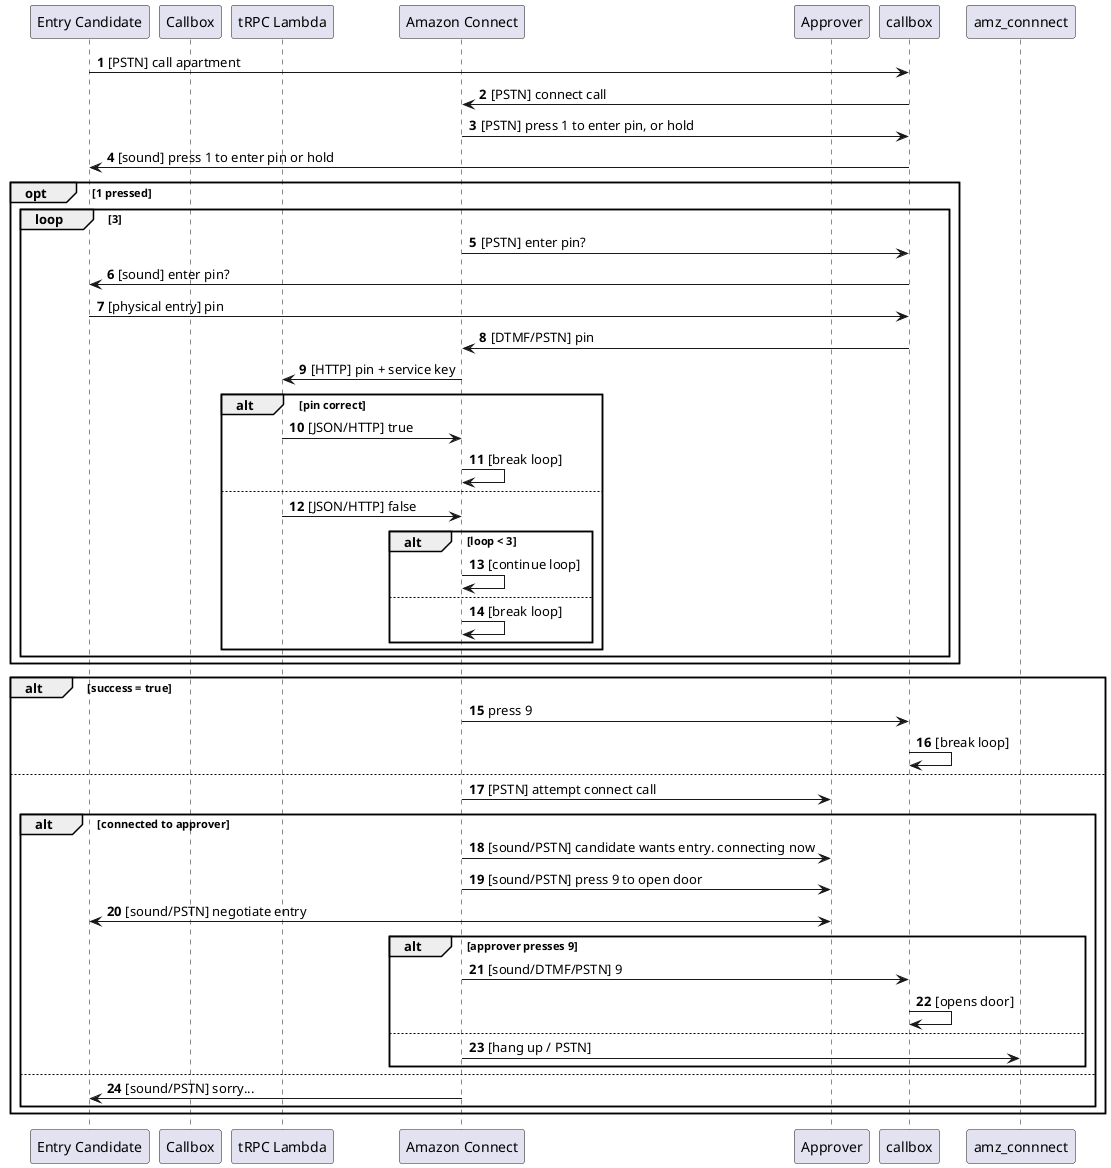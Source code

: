 @startuml Entryway Project Usage Flow
Participant "Entry Candidate" as ECandidate
Participant "Callbox" as Callbox
Participant "tRPC Lambda" as tRPC_lambda
Participant "Amazon Connect" as amz_connect
Participant "Approver" as approver
autonumber

ECandidate -> callbox : [PSTN] call apartment
callbox -> amz_connect : [PSTN] connect call
amz_connect -> callbox : [PSTN] press 1 to enter pin, or hold
callbox -> ECandidate: [sound] press 1 to enter pin or hold
opt 1 pressed
	loop 3
		amz_connect -> callbox: [PSTN] enter pin?
		callbox -> ECandidate: [sound] enter pin?
		ECandidate -> callbox : [physical entry] pin
		callbox -> amz_connect : [DTMF/PSTN] pin

		amz_connect -> tRPC_lambda : [HTTP] pin + service key
		alt pin correct
			tRPC_lambda -> amz_connect: [JSON/HTTP] true
			amz_connect -> amz_connect: [break loop]
		else
			tRPC_lambda -> amz_connect: [JSON/HTTP] false
			alt loop < 3
				amz_connect-> amz_connect: [continue loop]
			else
				amz_connect -> amz_connect: [break loop]
			end
		end
	end
end

alt success = true
	amz_connect -> callbox: press 9
	callbox -> callbox : [break loop]
else
	amz_connect -> approver: [PSTN] attempt connect call
	alt connected to approver
		amz_connect -> approver: [sound/PSTN] candidate wants entry. connecting now
		amz_connect -> approver: [sound/PSTN] press 9 to open door
		ECandidate <-> approver: [sound/PSTN] negotiate entry
		alt approver presses 9
			amz_connect -> callbox: [sound/DTMF/PSTN] 9
			callbox -> callbox: [opens door]
		else
			amz_connect -> amz_connnect: [hang up / PSTN]
		end
	else
		amz_connect -> ECandidate: [sound/PSTN] sorry...
	end
end

@enduml
